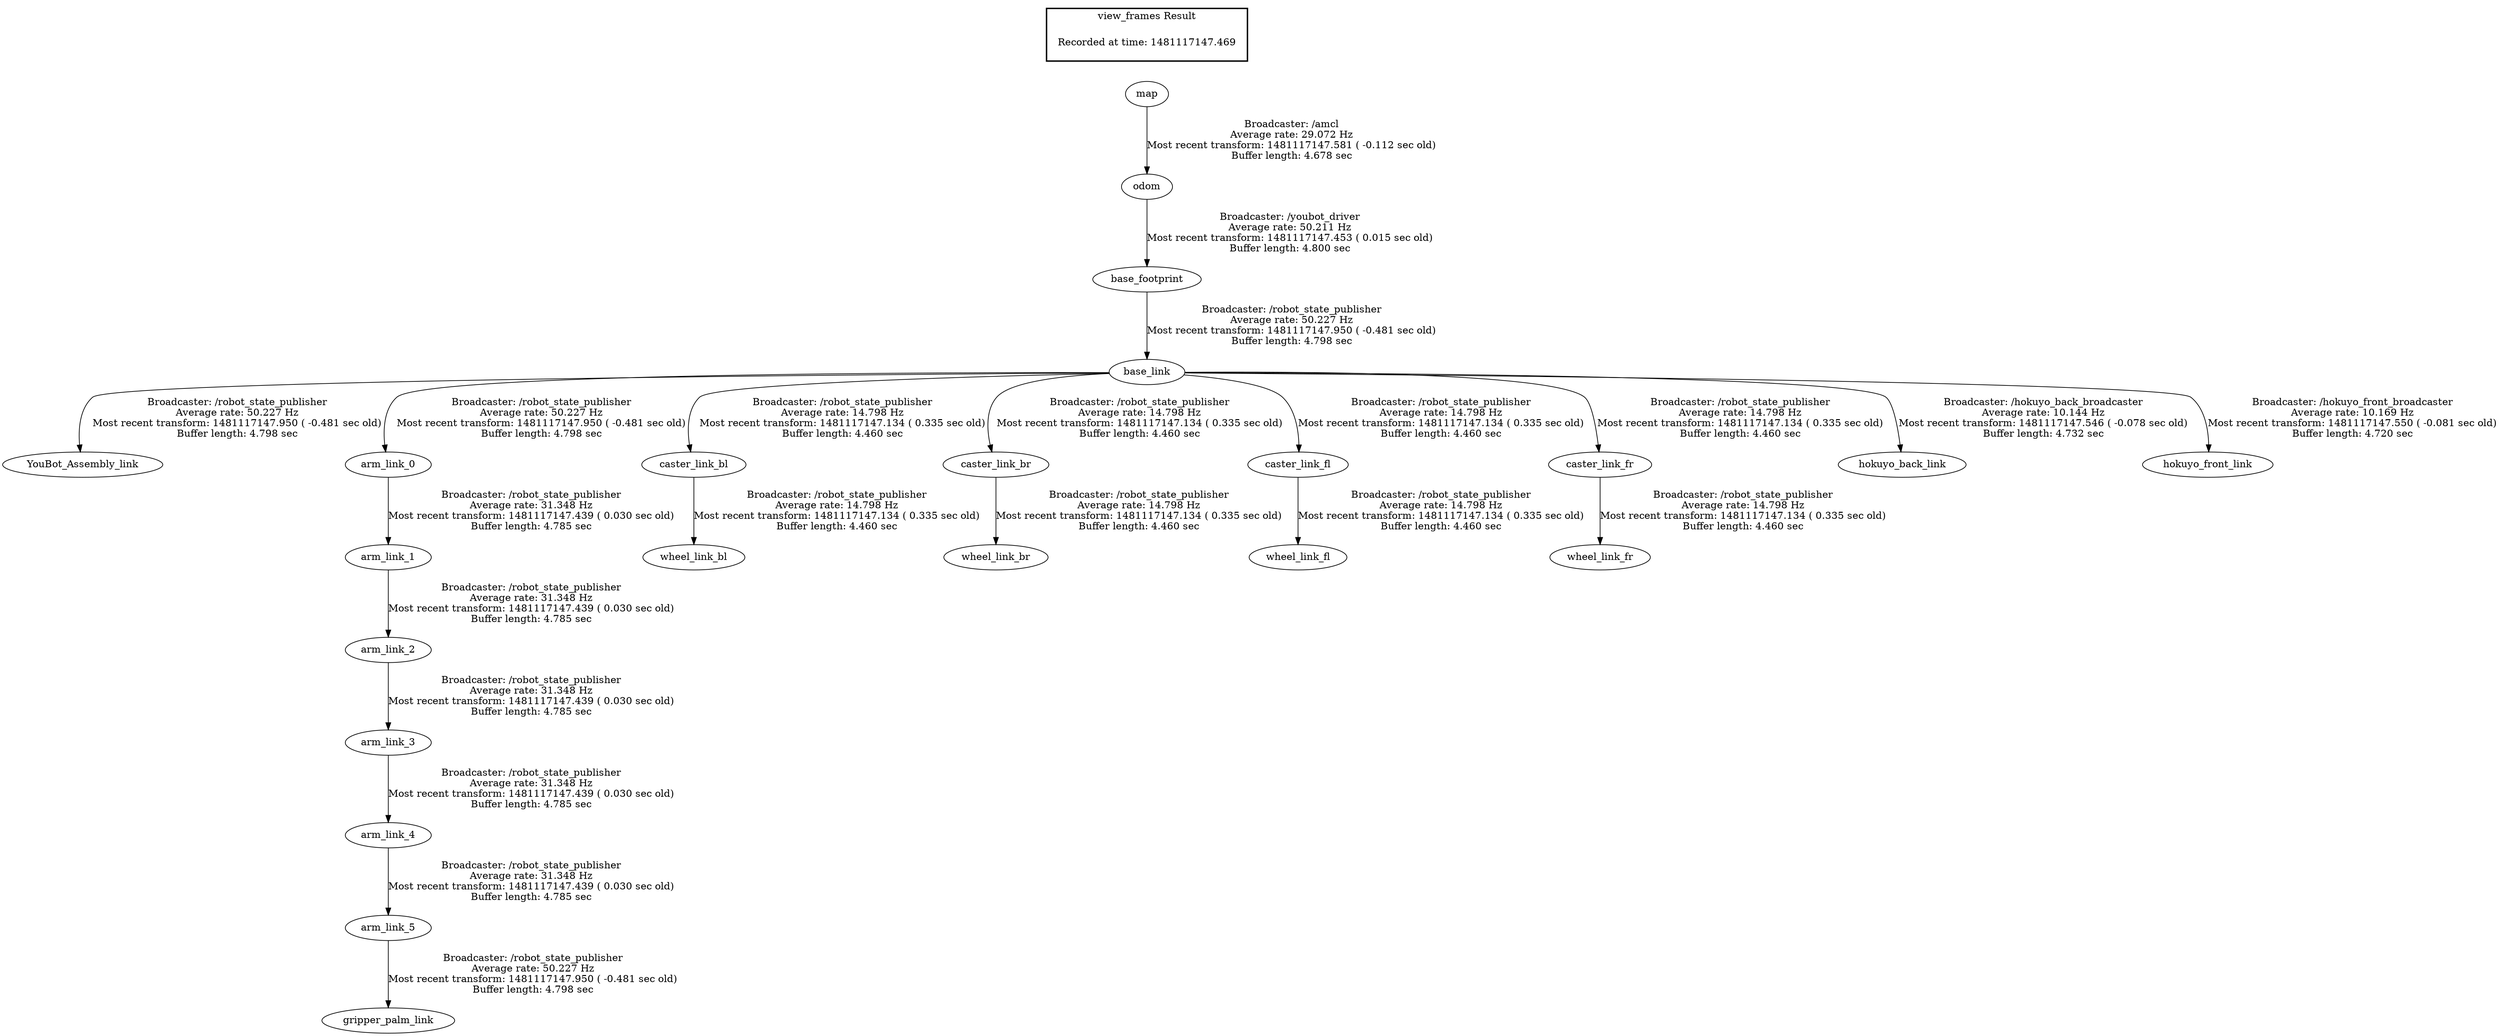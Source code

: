 digraph G {
"odom" -> "base_footprint"[label="Broadcaster: /youbot_driver\nAverage rate: 50.211 Hz\nMost recent transform: 1481117147.453 ( 0.015 sec old)\nBuffer length: 4.800 sec\n"];
"map" -> "odom"[label="Broadcaster: /amcl\nAverage rate: 29.072 Hz\nMost recent transform: 1481117147.581 ( -0.112 sec old)\nBuffer length: 4.678 sec\n"];
"base_link" -> "YouBot_Assembly_link"[label="Broadcaster: /robot_state_publisher\nAverage rate: 50.227 Hz\nMost recent transform: 1481117147.950 ( -0.481 sec old)\nBuffer length: 4.798 sec\n"];
"base_footprint" -> "base_link"[label="Broadcaster: /robot_state_publisher\nAverage rate: 50.227 Hz\nMost recent transform: 1481117147.950 ( -0.481 sec old)\nBuffer length: 4.798 sec\n"];
"base_link" -> "arm_link_0"[label="Broadcaster: /robot_state_publisher\nAverage rate: 50.227 Hz\nMost recent transform: 1481117147.950 ( -0.481 sec old)\nBuffer length: 4.798 sec\n"];
"arm_link_5" -> "gripper_palm_link"[label="Broadcaster: /robot_state_publisher\nAverage rate: 50.227 Hz\nMost recent transform: 1481117147.950 ( -0.481 sec old)\nBuffer length: 4.798 sec\n"];
"arm_link_4" -> "arm_link_5"[label="Broadcaster: /robot_state_publisher\nAverage rate: 31.348 Hz\nMost recent transform: 1481117147.439 ( 0.030 sec old)\nBuffer length: 4.785 sec\n"];
"arm_link_0" -> "arm_link_1"[label="Broadcaster: /robot_state_publisher\nAverage rate: 31.348 Hz\nMost recent transform: 1481117147.439 ( 0.030 sec old)\nBuffer length: 4.785 sec\n"];
"arm_link_1" -> "arm_link_2"[label="Broadcaster: /robot_state_publisher\nAverage rate: 31.348 Hz\nMost recent transform: 1481117147.439 ( 0.030 sec old)\nBuffer length: 4.785 sec\n"];
"arm_link_2" -> "arm_link_3"[label="Broadcaster: /robot_state_publisher\nAverage rate: 31.348 Hz\nMost recent transform: 1481117147.439 ( 0.030 sec old)\nBuffer length: 4.785 sec\n"];
"arm_link_3" -> "arm_link_4"[label="Broadcaster: /robot_state_publisher\nAverage rate: 31.348 Hz\nMost recent transform: 1481117147.439 ( 0.030 sec old)\nBuffer length: 4.785 sec\n"];
"base_link" -> "caster_link_bl"[label="Broadcaster: /robot_state_publisher\nAverage rate: 14.798 Hz\nMost recent transform: 1481117147.134 ( 0.335 sec old)\nBuffer length: 4.460 sec\n"];
"base_link" -> "caster_link_br"[label="Broadcaster: /robot_state_publisher\nAverage rate: 14.798 Hz\nMost recent transform: 1481117147.134 ( 0.335 sec old)\nBuffer length: 4.460 sec\n"];
"base_link" -> "caster_link_fl"[label="Broadcaster: /robot_state_publisher\nAverage rate: 14.798 Hz\nMost recent transform: 1481117147.134 ( 0.335 sec old)\nBuffer length: 4.460 sec\n"];
"base_link" -> "caster_link_fr"[label="Broadcaster: /robot_state_publisher\nAverage rate: 14.798 Hz\nMost recent transform: 1481117147.134 ( 0.335 sec old)\nBuffer length: 4.460 sec\n"];
"caster_link_bl" -> "wheel_link_bl"[label="Broadcaster: /robot_state_publisher\nAverage rate: 14.798 Hz\nMost recent transform: 1481117147.134 ( 0.335 sec old)\nBuffer length: 4.460 sec\n"];
"caster_link_br" -> "wheel_link_br"[label="Broadcaster: /robot_state_publisher\nAverage rate: 14.798 Hz\nMost recent transform: 1481117147.134 ( 0.335 sec old)\nBuffer length: 4.460 sec\n"];
"caster_link_fl" -> "wheel_link_fl"[label="Broadcaster: /robot_state_publisher\nAverage rate: 14.798 Hz\nMost recent transform: 1481117147.134 ( 0.335 sec old)\nBuffer length: 4.460 sec\n"];
"caster_link_fr" -> "wheel_link_fr"[label="Broadcaster: /robot_state_publisher\nAverage rate: 14.798 Hz\nMost recent transform: 1481117147.134 ( 0.335 sec old)\nBuffer length: 4.460 sec\n"];
"base_link" -> "hokuyo_back_link"[label="Broadcaster: /hokuyo_back_broadcaster\nAverage rate: 10.144 Hz\nMost recent transform: 1481117147.546 ( -0.078 sec old)\nBuffer length: 4.732 sec\n"];
"base_link" -> "hokuyo_front_link"[label="Broadcaster: /hokuyo_front_broadcaster\nAverage rate: 10.169 Hz\nMost recent transform: 1481117147.550 ( -0.081 sec old)\nBuffer length: 4.720 sec\n"];
edge [style=invis];
 subgraph cluster_legend { style=bold; color=black; label ="view_frames Result";
"Recorded at time: 1481117147.469"[ shape=plaintext ] ;
 }->"map";
}